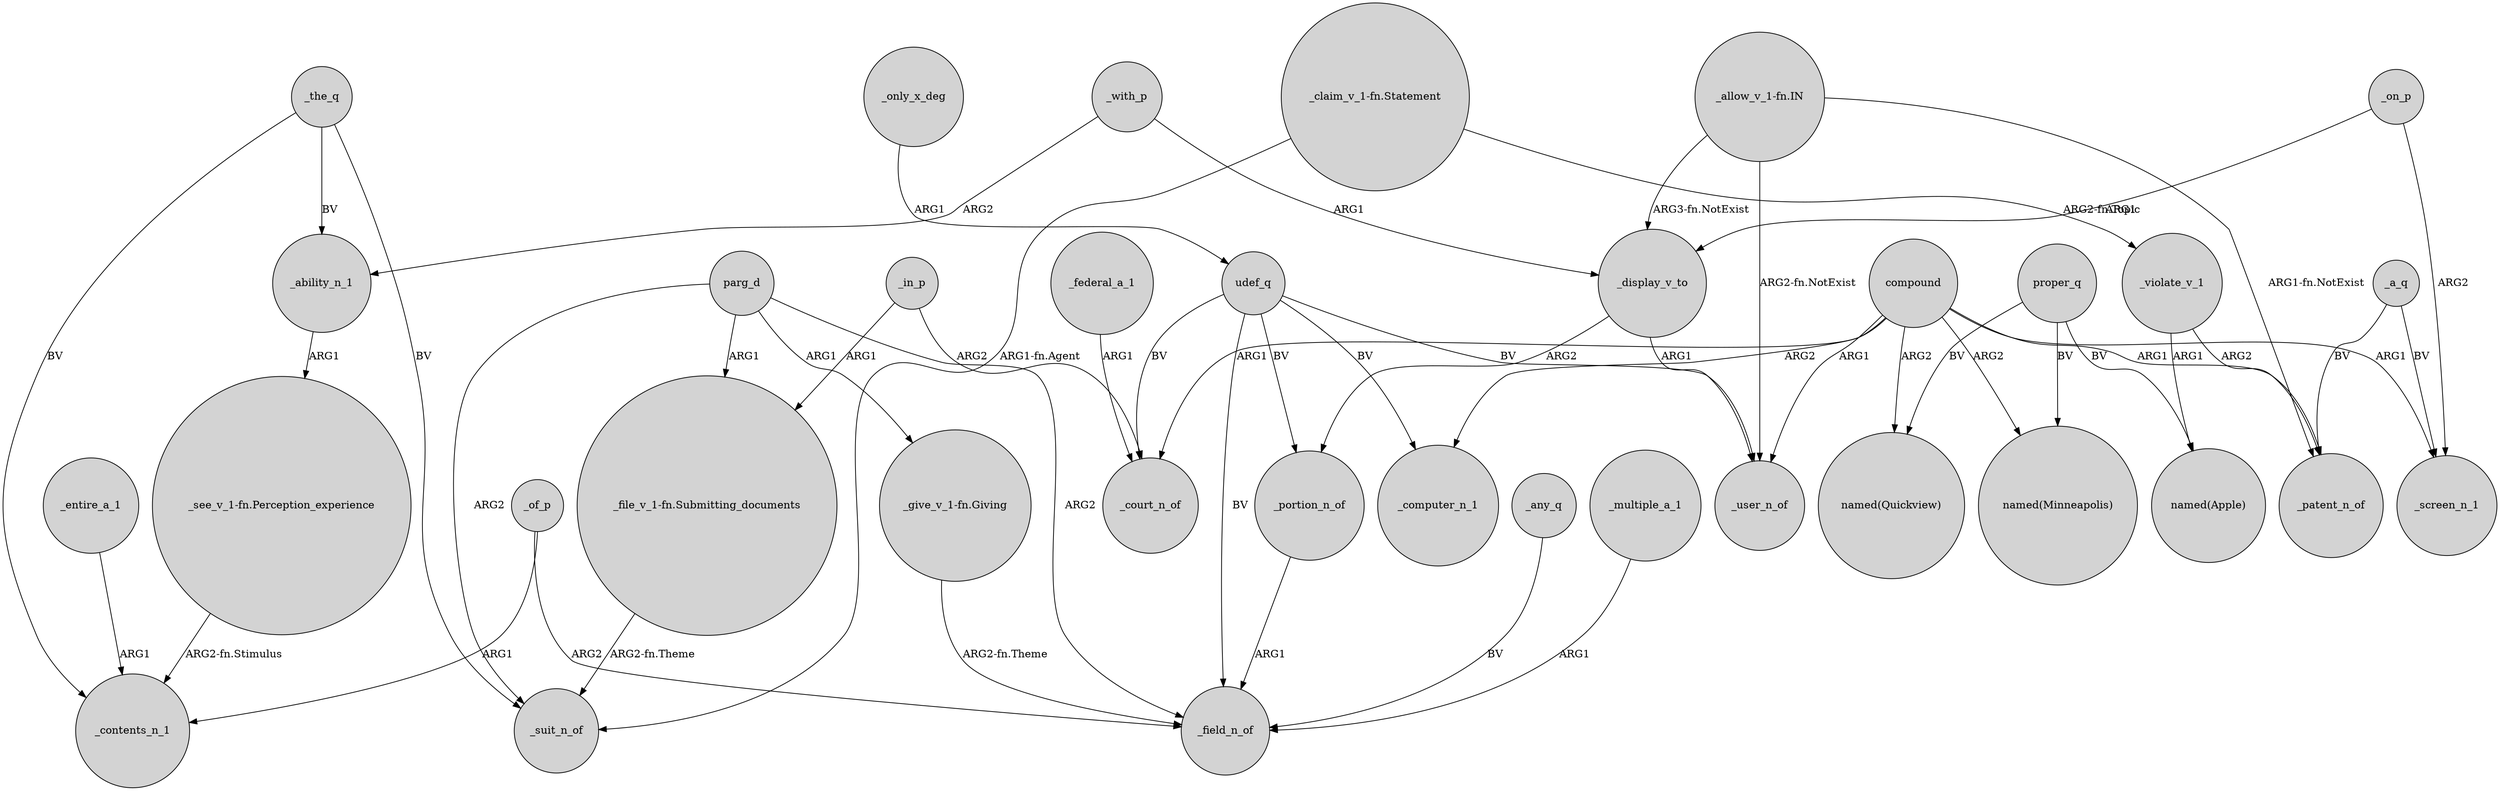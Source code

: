 digraph {
	node [shape=circle style=filled]
	_entire_a_1 -> _contents_n_1 [label=ARG1]
	_only_x_deg -> udef_q [label=ARG1]
	_any_q -> _field_n_of [label=BV]
	_on_p -> _display_v_to [label=ARG1]
	_violate_v_1 -> "named(Apple)" [label=ARG1]
	_ability_n_1 -> "_see_v_1-fn.Perception_experience" [label=ARG1]
	_portion_n_of -> _field_n_of [label=ARG1]
	_violate_v_1 -> _patent_n_of [label=ARG2]
	proper_q -> "named(Apple)" [label=BV]
	_display_v_to -> _user_n_of [label=ARG1]
	udef_q -> _court_n_of [label=BV]
	compound -> _patent_n_of [label=ARG1]
	_the_q -> _suit_n_of [label=BV]
	_on_p -> _screen_n_1 [label=ARG2]
	parg_d -> "_file_v_1-fn.Submitting_documents" [label=ARG1]
	_multiple_a_1 -> _field_n_of [label=ARG1]
	"_file_v_1-fn.Submitting_documents" -> _suit_n_of [label="ARG2-fn.Theme"]
	"_allow_v_1-fn.IN" -> _patent_n_of [label="ARG1-fn.NotExist"]
	udef_q -> _user_n_of [label=BV]
	_of_p -> _contents_n_1 [label=ARG1]
	udef_q -> _computer_n_1 [label=BV]
	udef_q -> _field_n_of [label=BV]
	compound -> _computer_n_1 [label=ARG2]
	"_give_v_1-fn.Giving" -> _field_n_of [label="ARG2-fn.Theme"]
	_in_p -> "_file_v_1-fn.Submitting_documents" [label=ARG1]
	_the_q -> _contents_n_1 [label=BV]
	parg_d -> _suit_n_of [label=ARG2]
	"_allow_v_1-fn.IN" -> _display_v_to [label="ARG3-fn.NotExist"]
	proper_q -> "named(Minneapolis)" [label=BV]
	_in_p -> _court_n_of [label=ARG2]
	_of_p -> _field_n_of [label=ARG2]
	_a_q -> _patent_n_of [label=BV]
	_display_v_to -> _portion_n_of [label=ARG2]
	compound -> _screen_n_1 [label=ARG1]
	proper_q -> "named(Quickview)" [label=BV]
	_with_p -> _display_v_to [label=ARG1]
	"_claim_v_1-fn.Statement" -> _suit_n_of [label="ARG1-fn.Agent"]
	"_claim_v_1-fn.Statement" -> _violate_v_1 [label="ARG2-fn.Topic"]
	parg_d -> _field_n_of [label=ARG2]
	_a_q -> _screen_n_1 [label=BV]
	compound -> _user_n_of [label=ARG1]
	"_see_v_1-fn.Perception_experience" -> _contents_n_1 [label="ARG2-fn.Stimulus"]
	_with_p -> _ability_n_1 [label=ARG2]
	_federal_a_1 -> _court_n_of [label=ARG1]
	udef_q -> _portion_n_of [label=BV]
	compound -> "named(Minneapolis)" [label=ARG2]
	compound -> "named(Quickview)" [label=ARG2]
	_the_q -> _ability_n_1 [label=BV]
	"_allow_v_1-fn.IN" -> _user_n_of [label="ARG2-fn.NotExist"]
	compound -> _court_n_of [label=ARG1]
	parg_d -> "_give_v_1-fn.Giving" [label=ARG1]
}
